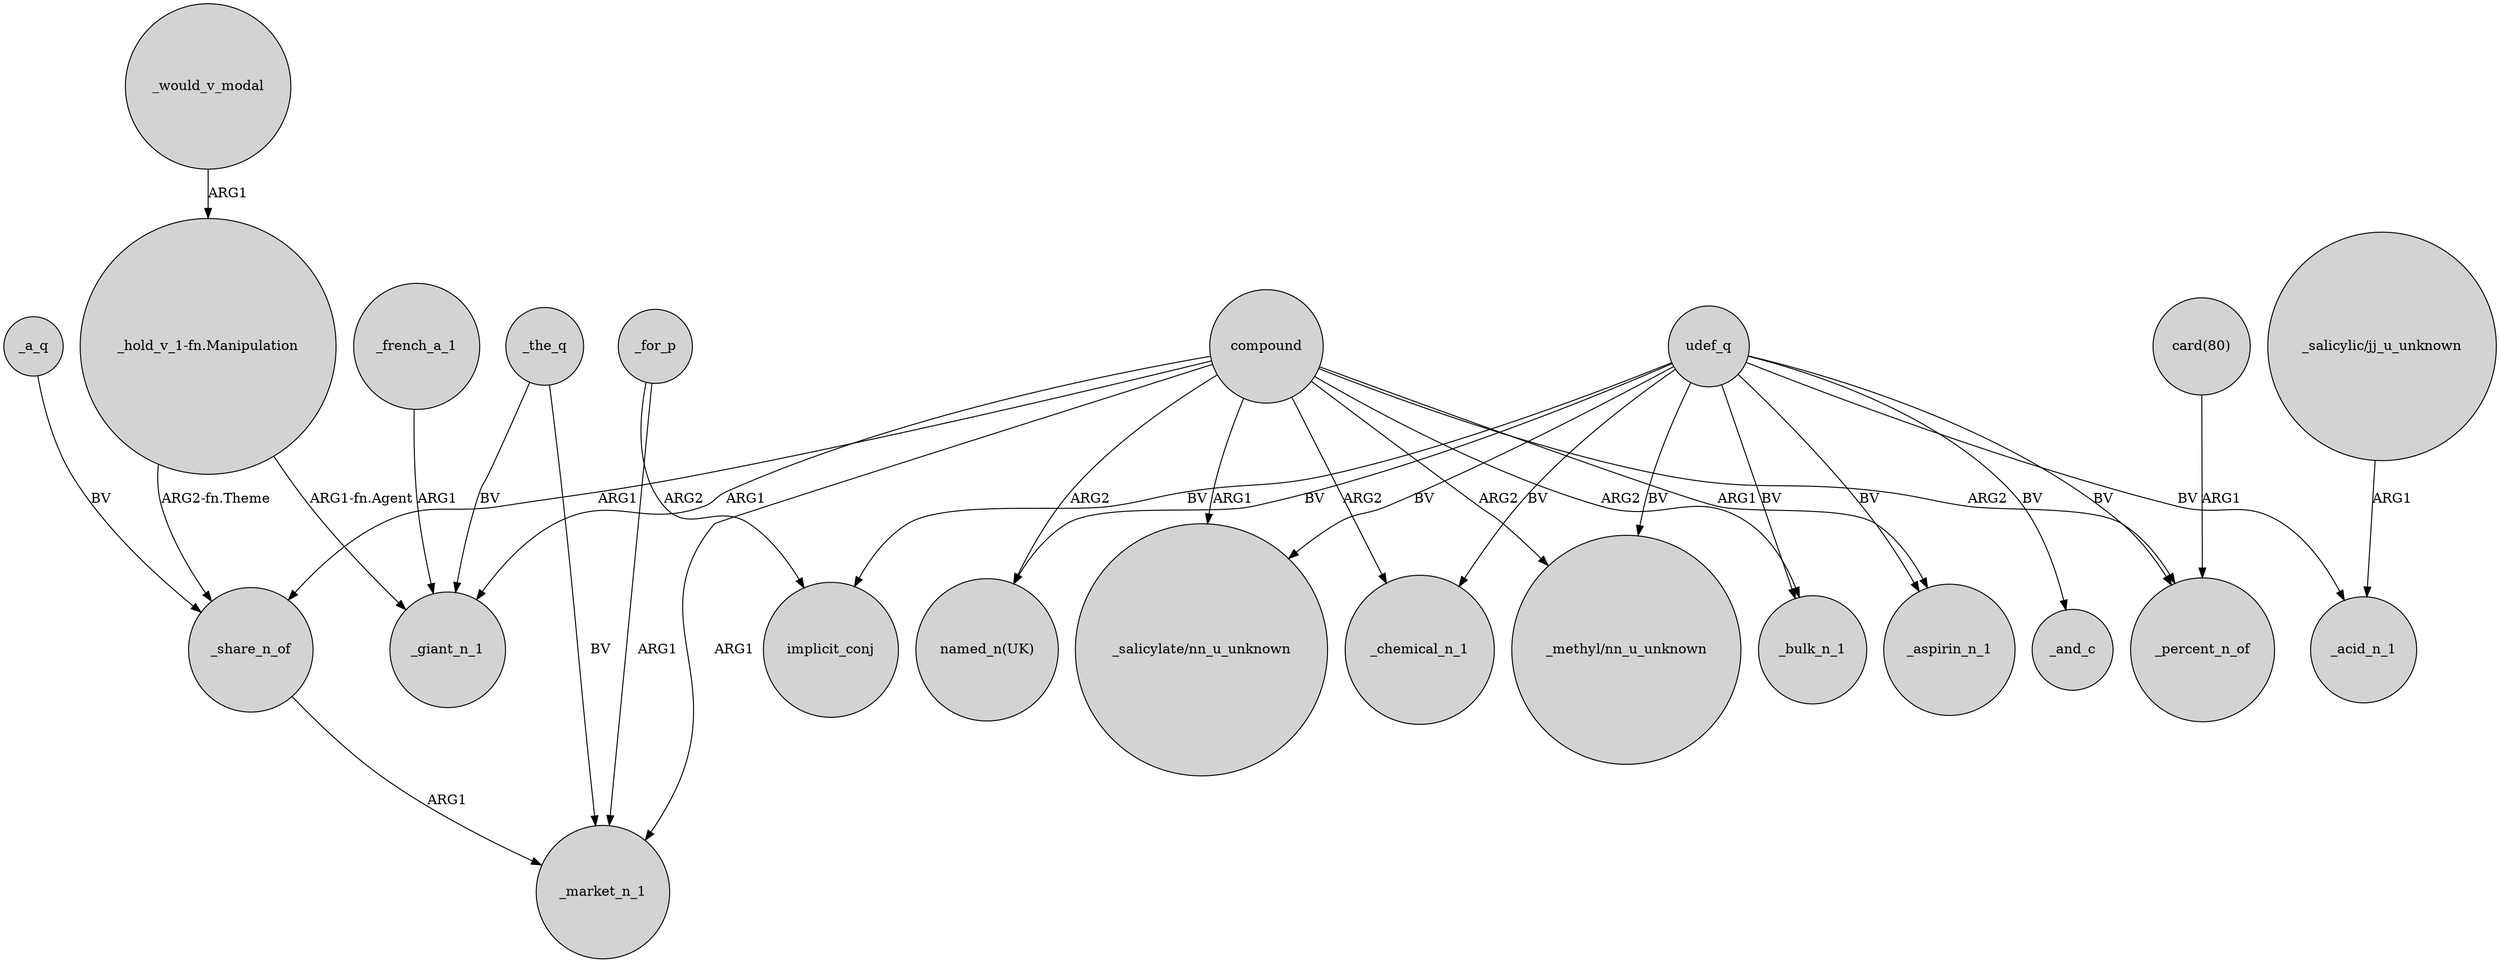digraph {
	node [shape=circle style=filled]
	udef_q -> _aspirin_n_1 [label=BV]
	udef_q -> "named_n(UK)" [label=BV]
	_share_n_of -> _market_n_1 [label=ARG1]
	udef_q -> "_methyl/nn_u_unknown" [label=BV]
	compound -> "_methyl/nn_u_unknown" [label=ARG2]
	compound -> _giant_n_1 [label=ARG1]
	_for_p -> implicit_conj [label=ARG2]
	compound -> "_salicylate/nn_u_unknown" [label=ARG1]
	_french_a_1 -> _giant_n_1 [label=ARG1]
	_would_v_modal -> "_hold_v_1-fn.Manipulation" [label=ARG1]
	"_hold_v_1-fn.Manipulation" -> _share_n_of [label="ARG2-fn.Theme"]
	"_hold_v_1-fn.Manipulation" -> _giant_n_1 [label="ARG1-fn.Agent"]
	"_salicylic/jj_u_unknown" -> _acid_n_1 [label=ARG1]
	_for_p -> _market_n_1 [label=ARG1]
	udef_q -> implicit_conj [label=BV]
	compound -> _percent_n_of [label=ARG2]
	compound -> _chemical_n_1 [label=ARG2]
	_a_q -> _share_n_of [label=BV]
	udef_q -> _bulk_n_1 [label=BV]
	compound -> _bulk_n_1 [label=ARG2]
	compound -> "named_n(UK)" [label=ARG2]
	udef_q -> "_salicylate/nn_u_unknown" [label=BV]
	compound -> _share_n_of [label=ARG1]
	_the_q -> _giant_n_1 [label=BV]
	"card(80)" -> _percent_n_of [label=ARG1]
	udef_q -> _percent_n_of [label=BV]
	compound -> _market_n_1 [label=ARG1]
	udef_q -> _acid_n_1 [label=BV]
	_the_q -> _market_n_1 [label=BV]
	udef_q -> _and_c [label=BV]
	compound -> _aspirin_n_1 [label=ARG1]
	udef_q -> _chemical_n_1 [label=BV]
}
